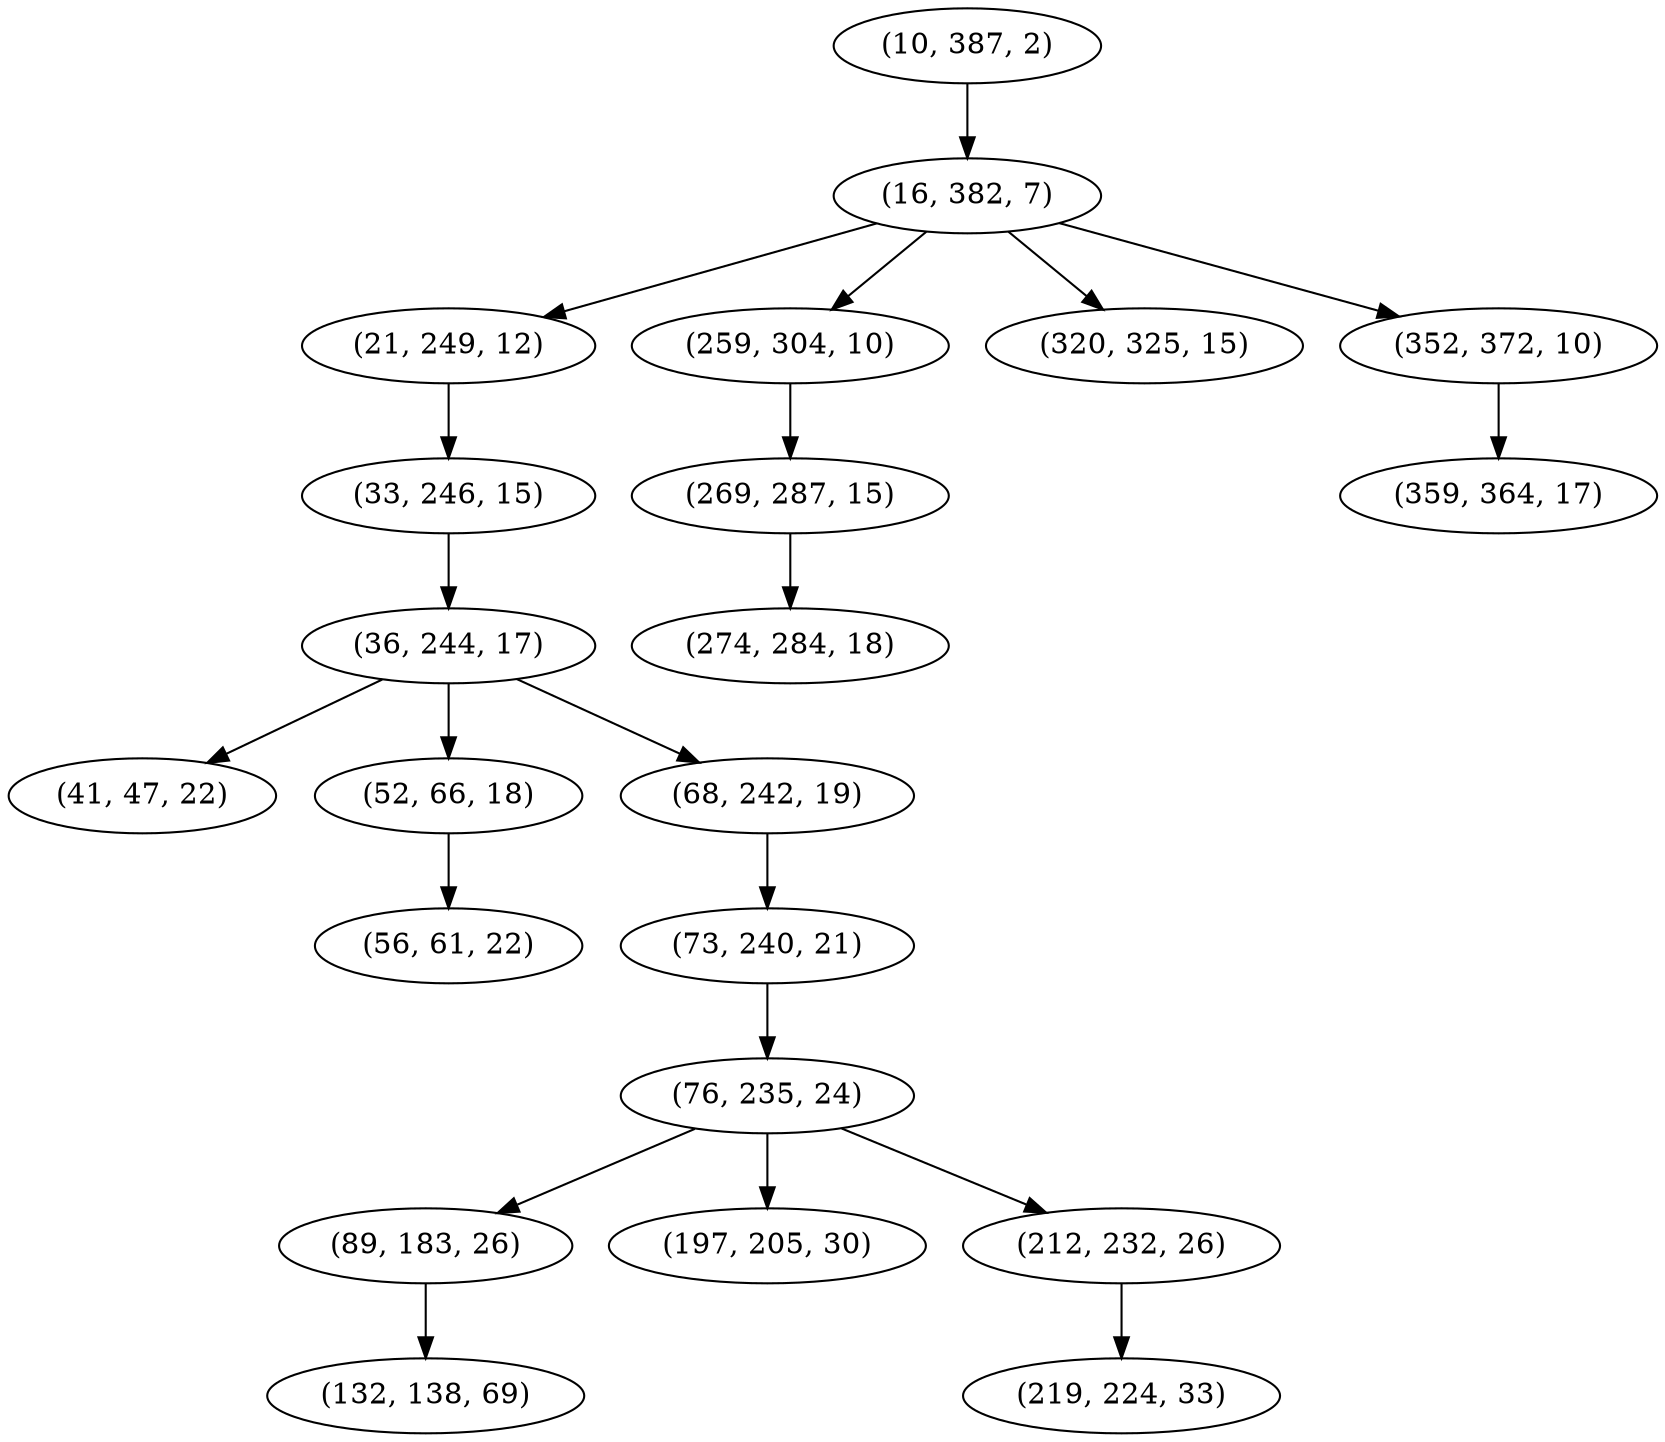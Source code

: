 digraph tree {
    "(10, 387, 2)";
    "(16, 382, 7)";
    "(21, 249, 12)";
    "(33, 246, 15)";
    "(36, 244, 17)";
    "(41, 47, 22)";
    "(52, 66, 18)";
    "(56, 61, 22)";
    "(68, 242, 19)";
    "(73, 240, 21)";
    "(76, 235, 24)";
    "(89, 183, 26)";
    "(132, 138, 69)";
    "(197, 205, 30)";
    "(212, 232, 26)";
    "(219, 224, 33)";
    "(259, 304, 10)";
    "(269, 287, 15)";
    "(274, 284, 18)";
    "(320, 325, 15)";
    "(352, 372, 10)";
    "(359, 364, 17)";
    "(10, 387, 2)" -> "(16, 382, 7)";
    "(16, 382, 7)" -> "(21, 249, 12)";
    "(16, 382, 7)" -> "(259, 304, 10)";
    "(16, 382, 7)" -> "(320, 325, 15)";
    "(16, 382, 7)" -> "(352, 372, 10)";
    "(21, 249, 12)" -> "(33, 246, 15)";
    "(33, 246, 15)" -> "(36, 244, 17)";
    "(36, 244, 17)" -> "(41, 47, 22)";
    "(36, 244, 17)" -> "(52, 66, 18)";
    "(36, 244, 17)" -> "(68, 242, 19)";
    "(52, 66, 18)" -> "(56, 61, 22)";
    "(68, 242, 19)" -> "(73, 240, 21)";
    "(73, 240, 21)" -> "(76, 235, 24)";
    "(76, 235, 24)" -> "(89, 183, 26)";
    "(76, 235, 24)" -> "(197, 205, 30)";
    "(76, 235, 24)" -> "(212, 232, 26)";
    "(89, 183, 26)" -> "(132, 138, 69)";
    "(212, 232, 26)" -> "(219, 224, 33)";
    "(259, 304, 10)" -> "(269, 287, 15)";
    "(269, 287, 15)" -> "(274, 284, 18)";
    "(352, 372, 10)" -> "(359, 364, 17)";
}
